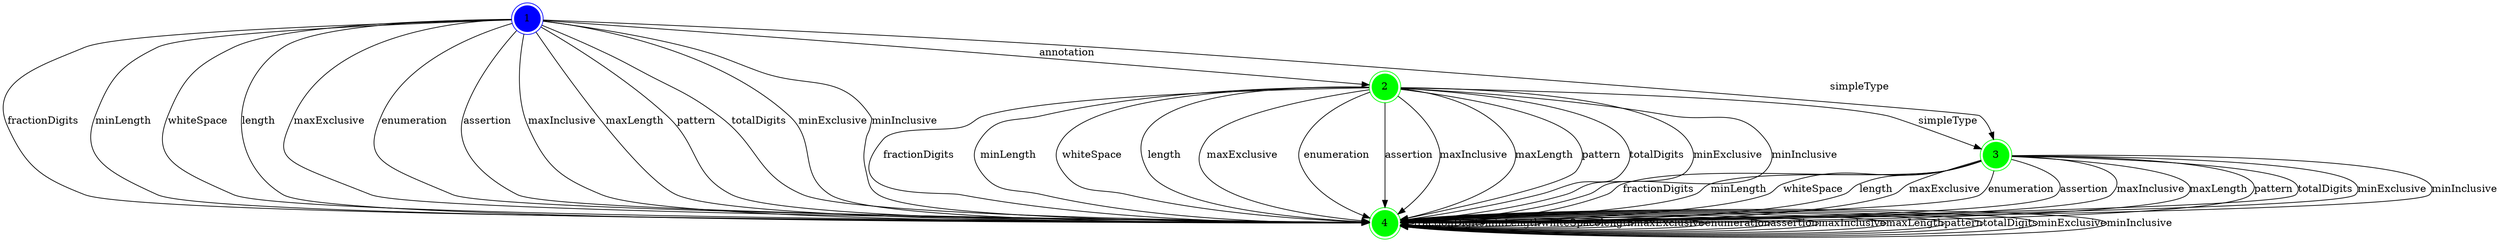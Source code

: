 digraph SimpleRestriction {
  mindist = 2.0
  1 -> 4 [label="fractionDigits"]
  1 -> 4 [label="minLength"]
  1 -> 4 [label="whiteSpace"]
  1 -> 2 [label="annotation"]
  1 -> 3 [label="simpleType"]
  1 -> 4 [label="length"]
  1 -> 4 [label="maxExclusive"]
  1 -> 4 [label="enumeration"]
  1 -> 4 [label="assertion"]
  1 -> 4 [label="maxInclusive"]
  1 -> 4 [label="maxLength"]
  1 -> 4 [label="pattern"]
  1 -> 4 [label="totalDigits"]
  1 -> 4 [label="minExclusive"]
  1 -> 4 [label="minInclusive"]
  2 -> 4 [label="fractionDigits"]
  2 -> 4 [label="minLength"]
  2 -> 4 [label="whiteSpace"]
  2 -> 3 [label="simpleType"]
  2 -> 4 [label="length"]
  2 -> 4 [label="maxExclusive"]
  2 -> 4 [label="enumeration"]
  2 -> 4 [label="assertion"]
  2 -> 4 [label="maxInclusive"]
  2 -> 4 [label="maxLength"]
  2 -> 4 [label="pattern"]
  2 -> 4 [label="totalDigits"]
  2 -> 4 [label="minExclusive"]
  2 -> 4 [label="minInclusive"]
  3 -> 4 [label="fractionDigits"]
  3 -> 4 [label="minLength"]
  3 -> 4 [label="whiteSpace"]
  3 -> 4 [label="length"]
  3 -> 4 [label="maxExclusive"]
  3 -> 4 [label="enumeration"]
  3 -> 4 [label="assertion"]
  3 -> 4 [label="maxInclusive"]
  3 -> 4 [label="maxLength"]
  3 -> 4 [label="pattern"]
  3 -> 4 [label="totalDigits"]
  3 -> 4 [label="minExclusive"]
  3 -> 4 [label="minInclusive"]
  4 -> 4 [label="fractionDigits"]
  4 -> 4 [label="minLength"]
  4 -> 4 [label="whiteSpace"]
  4 -> 4 [label="length"]
  4 -> 4 [label="maxExclusive"]
  4 -> 4 [label="enumeration"]
  4 -> 4 [label="assertion"]
  4 -> 4 [label="maxInclusive"]
  4 -> 4 [label="maxLength"]
  4 -> 4 [label="pattern"]
  4 -> 4 [label="totalDigits"]
  4 -> 4 [label="minExclusive"]
  4 -> 4 [label="minInclusive"]
  1 [shape=doublecircle, style=filled, color=blue]
  2 [shape=doublecircle, style=filled, color=green]
  3 [shape=doublecircle, style=filled, color=green]
  4 [shape=doublecircle, style=filled, color=green]
}
